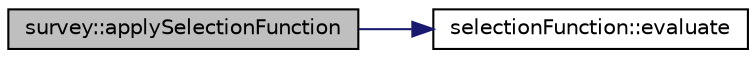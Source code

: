 digraph G
{
  edge [fontname="Helvetica",fontsize="10",labelfontname="Helvetica",labelfontsize="10"];
  node [fontname="Helvetica",fontsize="10",shape=record];
  rankdir=LR;
  Node1 [label="survey::applySelectionFunction",height=0.2,width=0.4,color="black", fillcolor="grey75", style="filled" fontcolor="black"];
  Node1 -> Node2 [color="midnightblue",fontsize="10",style="solid",fontname="Helvetica"];
  Node2 [label="selectionFunction::evaluate",height=0.2,width=0.4,color="black", fillcolor="white", style="filled",URL="$moduleselection_function.html#a2d6afe1263fe226b0171387d6c0563f1"];
}
